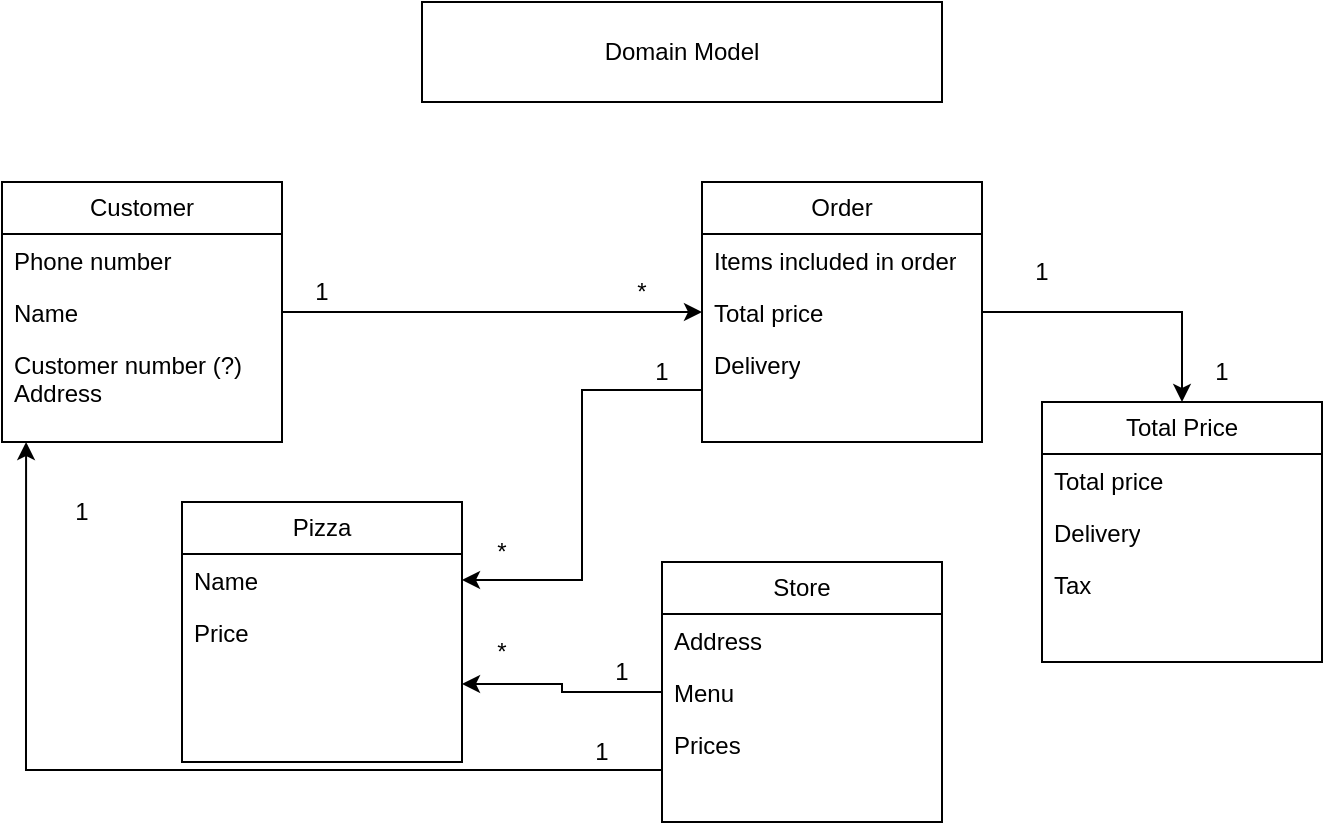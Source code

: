 <mxfile version="23.1.5" type="github">
  <diagram name="Side-1" id="4WZY5fJHz6MFWDVudzrw">
    <mxGraphModel dx="746" dy="459" grid="1" gridSize="10" guides="1" tooltips="1" connect="1" arrows="1" fold="1" page="1" pageScale="1" pageWidth="827" pageHeight="1169" math="0" shadow="0">
      <root>
        <mxCell id="0" />
        <mxCell id="1" parent="0" />
        <mxCell id="NaUkSOsinhT603TfRulr-1" value="Customer" style="swimlane;fontStyle=0;childLayout=stackLayout;horizontal=1;startSize=26;fillColor=none;horizontalStack=0;resizeParent=1;resizeParentMax=0;resizeLast=0;collapsible=1;marginBottom=0;whiteSpace=wrap;html=1;" vertex="1" parent="1">
          <mxGeometry x="40" y="130" width="140" height="130" as="geometry" />
        </mxCell>
        <mxCell id="NaUkSOsinhT603TfRulr-2" value="Phone number" style="text;strokeColor=none;fillColor=none;align=left;verticalAlign=top;spacingLeft=4;spacingRight=4;overflow=hidden;rotatable=0;points=[[0,0.5],[1,0.5]];portConstraint=eastwest;whiteSpace=wrap;html=1;" vertex="1" parent="NaUkSOsinhT603TfRulr-1">
          <mxGeometry y="26" width="140" height="26" as="geometry" />
        </mxCell>
        <mxCell id="NaUkSOsinhT603TfRulr-3" value="Name" style="text;strokeColor=none;fillColor=none;align=left;verticalAlign=top;spacingLeft=4;spacingRight=4;overflow=hidden;rotatable=0;points=[[0,0.5],[1,0.5]];portConstraint=eastwest;whiteSpace=wrap;html=1;" vertex="1" parent="NaUkSOsinhT603TfRulr-1">
          <mxGeometry y="52" width="140" height="26" as="geometry" />
        </mxCell>
        <mxCell id="NaUkSOsinhT603TfRulr-4" value="Customer number (?)&lt;br&gt;Address" style="text;strokeColor=none;fillColor=none;align=left;verticalAlign=top;spacingLeft=4;spacingRight=4;overflow=hidden;rotatable=0;points=[[0,0.5],[1,0.5]];portConstraint=eastwest;whiteSpace=wrap;html=1;" vertex="1" parent="NaUkSOsinhT603TfRulr-1">
          <mxGeometry y="78" width="140" height="52" as="geometry" />
        </mxCell>
        <mxCell id="NaUkSOsinhT603TfRulr-5" value="Pizza" style="swimlane;fontStyle=0;childLayout=stackLayout;horizontal=1;startSize=26;fillColor=none;horizontalStack=0;resizeParent=1;resizeParentMax=0;resizeLast=0;collapsible=1;marginBottom=0;whiteSpace=wrap;html=1;" vertex="1" parent="1">
          <mxGeometry x="130" y="290" width="140" height="130" as="geometry" />
        </mxCell>
        <mxCell id="NaUkSOsinhT603TfRulr-6" value="Name&amp;nbsp;" style="text;strokeColor=none;fillColor=none;align=left;verticalAlign=top;spacingLeft=4;spacingRight=4;overflow=hidden;rotatable=0;points=[[0,0.5],[1,0.5]];portConstraint=eastwest;whiteSpace=wrap;html=1;" vertex="1" parent="NaUkSOsinhT603TfRulr-5">
          <mxGeometry y="26" width="140" height="26" as="geometry" />
        </mxCell>
        <mxCell id="NaUkSOsinhT603TfRulr-7" value="Price" style="text;strokeColor=none;fillColor=none;align=left;verticalAlign=top;spacingLeft=4;spacingRight=4;overflow=hidden;rotatable=0;points=[[0,0.5],[1,0.5]];portConstraint=eastwest;whiteSpace=wrap;html=1;" vertex="1" parent="NaUkSOsinhT603TfRulr-5">
          <mxGeometry y="52" width="140" height="78" as="geometry" />
        </mxCell>
        <mxCell id="NaUkSOsinhT603TfRulr-9" value="Order" style="swimlane;fontStyle=0;childLayout=stackLayout;horizontal=1;startSize=26;fillColor=none;horizontalStack=0;resizeParent=1;resizeParentMax=0;resizeLast=0;collapsible=1;marginBottom=0;whiteSpace=wrap;html=1;" vertex="1" parent="1">
          <mxGeometry x="390" y="130" width="140" height="130" as="geometry" />
        </mxCell>
        <mxCell id="NaUkSOsinhT603TfRulr-10" value="Items included in order" style="text;strokeColor=none;fillColor=none;align=left;verticalAlign=top;spacingLeft=4;spacingRight=4;overflow=hidden;rotatable=0;points=[[0,0.5],[1,0.5]];portConstraint=eastwest;whiteSpace=wrap;html=1;" vertex="1" parent="NaUkSOsinhT603TfRulr-9">
          <mxGeometry y="26" width="140" height="26" as="geometry" />
        </mxCell>
        <mxCell id="NaUkSOsinhT603TfRulr-11" value="Total price&amp;nbsp;" style="text;strokeColor=none;fillColor=none;align=left;verticalAlign=top;spacingLeft=4;spacingRight=4;overflow=hidden;rotatable=0;points=[[0,0.5],[1,0.5]];portConstraint=eastwest;whiteSpace=wrap;html=1;" vertex="1" parent="NaUkSOsinhT603TfRulr-9">
          <mxGeometry y="52" width="140" height="26" as="geometry" />
        </mxCell>
        <mxCell id="NaUkSOsinhT603TfRulr-12" value="Delivery" style="text;strokeColor=none;fillColor=none;align=left;verticalAlign=top;spacingLeft=4;spacingRight=4;overflow=hidden;rotatable=0;points=[[0,0.5],[1,0.5]];portConstraint=eastwest;whiteSpace=wrap;html=1;" vertex="1" parent="NaUkSOsinhT603TfRulr-9">
          <mxGeometry y="78" width="140" height="52" as="geometry" />
        </mxCell>
        <mxCell id="NaUkSOsinhT603TfRulr-13" value="Total Price" style="swimlane;fontStyle=0;childLayout=stackLayout;horizontal=1;startSize=26;fillColor=none;horizontalStack=0;resizeParent=1;resizeParentMax=0;resizeLast=0;collapsible=1;marginBottom=0;whiteSpace=wrap;html=1;" vertex="1" parent="1">
          <mxGeometry x="560" y="240" width="140" height="130" as="geometry" />
        </mxCell>
        <mxCell id="NaUkSOsinhT603TfRulr-14" value="Total price" style="text;strokeColor=none;fillColor=none;align=left;verticalAlign=top;spacingLeft=4;spacingRight=4;overflow=hidden;rotatable=0;points=[[0,0.5],[1,0.5]];portConstraint=eastwest;whiteSpace=wrap;html=1;" vertex="1" parent="NaUkSOsinhT603TfRulr-13">
          <mxGeometry y="26" width="140" height="26" as="geometry" />
        </mxCell>
        <mxCell id="NaUkSOsinhT603TfRulr-15" value="Delivery" style="text;strokeColor=none;fillColor=none;align=left;verticalAlign=top;spacingLeft=4;spacingRight=4;overflow=hidden;rotatable=0;points=[[0,0.5],[1,0.5]];portConstraint=eastwest;whiteSpace=wrap;html=1;" vertex="1" parent="NaUkSOsinhT603TfRulr-13">
          <mxGeometry y="52" width="140" height="26" as="geometry" />
        </mxCell>
        <mxCell id="NaUkSOsinhT603TfRulr-16" value="Tax" style="text;strokeColor=none;fillColor=none;align=left;verticalAlign=top;spacingLeft=4;spacingRight=4;overflow=hidden;rotatable=0;points=[[0,0.5],[1,0.5]];portConstraint=eastwest;whiteSpace=wrap;html=1;" vertex="1" parent="NaUkSOsinhT603TfRulr-13">
          <mxGeometry y="78" width="140" height="52" as="geometry" />
        </mxCell>
        <mxCell id="NaUkSOsinhT603TfRulr-17" value="Domain Model" style="html=1;whiteSpace=wrap;" vertex="1" parent="1">
          <mxGeometry x="250" y="40" width="260" height="50" as="geometry" />
        </mxCell>
        <mxCell id="NaUkSOsinhT603TfRulr-20" style="edgeStyle=orthogonalEdgeStyle;rounded=0;orthogonalLoop=1;jettySize=auto;html=1;" edge="1" parent="1" source="NaUkSOsinhT603TfRulr-3" target="NaUkSOsinhT603TfRulr-11">
          <mxGeometry relative="1" as="geometry" />
        </mxCell>
        <mxCell id="NaUkSOsinhT603TfRulr-26" style="edgeStyle=orthogonalEdgeStyle;rounded=0;orthogonalLoop=1;jettySize=auto;html=1;" edge="1" parent="1" source="NaUkSOsinhT603TfRulr-11" target="NaUkSOsinhT603TfRulr-13">
          <mxGeometry relative="1" as="geometry" />
        </mxCell>
        <mxCell id="NaUkSOsinhT603TfRulr-27" style="edgeStyle=orthogonalEdgeStyle;rounded=0;orthogonalLoop=1;jettySize=auto;html=1;entryX=1;entryY=0.5;entryDx=0;entryDy=0;" edge="1" parent="1" source="NaUkSOsinhT603TfRulr-12" target="NaUkSOsinhT603TfRulr-6">
          <mxGeometry relative="1" as="geometry" />
        </mxCell>
        <mxCell id="NaUkSOsinhT603TfRulr-28" value="1" style="text;html=1;align=center;verticalAlign=middle;whiteSpace=wrap;rounded=0;" vertex="1" parent="1">
          <mxGeometry x="170" y="170" width="60" height="30" as="geometry" />
        </mxCell>
        <mxCell id="NaUkSOsinhT603TfRulr-29" value="*" style="text;html=1;align=center;verticalAlign=middle;whiteSpace=wrap;rounded=0;" vertex="1" parent="1">
          <mxGeometry x="330" y="170" width="60" height="30" as="geometry" />
        </mxCell>
        <mxCell id="NaUkSOsinhT603TfRulr-30" value="1" style="text;html=1;align=center;verticalAlign=middle;whiteSpace=wrap;rounded=0;" vertex="1" parent="1">
          <mxGeometry x="620" y="210" width="60" height="30" as="geometry" />
        </mxCell>
        <mxCell id="NaUkSOsinhT603TfRulr-31" value="*" style="text;html=1;align=center;verticalAlign=middle;whiteSpace=wrap;rounded=0;" vertex="1" parent="1">
          <mxGeometry x="260" y="300" width="60" height="30" as="geometry" />
        </mxCell>
        <mxCell id="NaUkSOsinhT603TfRulr-32" value="1" style="text;html=1;align=center;verticalAlign=middle;whiteSpace=wrap;rounded=0;" vertex="1" parent="1">
          <mxGeometry x="530" y="160" width="60" height="30" as="geometry" />
        </mxCell>
        <mxCell id="NaUkSOsinhT603TfRulr-34" value="1" style="text;html=1;align=center;verticalAlign=middle;whiteSpace=wrap;rounded=0;" vertex="1" parent="1">
          <mxGeometry x="340" y="210" width="60" height="30" as="geometry" />
        </mxCell>
        <mxCell id="NaUkSOsinhT603TfRulr-39" style="edgeStyle=orthogonalEdgeStyle;rounded=0;orthogonalLoop=1;jettySize=auto;html=1;entryX=1;entryY=0.5;entryDx=0;entryDy=0;" edge="1" parent="1" source="NaUkSOsinhT603TfRulr-35" target="NaUkSOsinhT603TfRulr-7">
          <mxGeometry relative="1" as="geometry" />
        </mxCell>
        <mxCell id="NaUkSOsinhT603TfRulr-35" value="Store" style="swimlane;fontStyle=0;childLayout=stackLayout;horizontal=1;startSize=26;fillColor=none;horizontalStack=0;resizeParent=1;resizeParentMax=0;resizeLast=0;collapsible=1;marginBottom=0;whiteSpace=wrap;html=1;" vertex="1" parent="1">
          <mxGeometry x="370" y="320" width="140" height="130" as="geometry" />
        </mxCell>
        <mxCell id="NaUkSOsinhT603TfRulr-36" value="Address" style="text;strokeColor=none;fillColor=none;align=left;verticalAlign=top;spacingLeft=4;spacingRight=4;overflow=hidden;rotatable=0;points=[[0,0.5],[1,0.5]];portConstraint=eastwest;whiteSpace=wrap;html=1;" vertex="1" parent="NaUkSOsinhT603TfRulr-35">
          <mxGeometry y="26" width="140" height="26" as="geometry" />
        </mxCell>
        <mxCell id="NaUkSOsinhT603TfRulr-37" value="Menu" style="text;strokeColor=none;fillColor=none;align=left;verticalAlign=top;spacingLeft=4;spacingRight=4;overflow=hidden;rotatable=0;points=[[0,0.5],[1,0.5]];portConstraint=eastwest;whiteSpace=wrap;html=1;" vertex="1" parent="NaUkSOsinhT603TfRulr-35">
          <mxGeometry y="52" width="140" height="26" as="geometry" />
        </mxCell>
        <mxCell id="NaUkSOsinhT603TfRulr-38" value="Prices" style="text;strokeColor=none;fillColor=none;align=left;verticalAlign=top;spacingLeft=4;spacingRight=4;overflow=hidden;rotatable=0;points=[[0,0.5],[1,0.5]];portConstraint=eastwest;whiteSpace=wrap;html=1;" vertex="1" parent="NaUkSOsinhT603TfRulr-35">
          <mxGeometry y="78" width="140" height="52" as="geometry" />
        </mxCell>
        <mxCell id="NaUkSOsinhT603TfRulr-40" style="edgeStyle=orthogonalEdgeStyle;rounded=0;orthogonalLoop=1;jettySize=auto;html=1;entryX=0.086;entryY=1;entryDx=0;entryDy=0;entryPerimeter=0;" edge="1" parent="1" source="NaUkSOsinhT603TfRulr-38" target="NaUkSOsinhT603TfRulr-4">
          <mxGeometry relative="1" as="geometry" />
        </mxCell>
        <mxCell id="NaUkSOsinhT603TfRulr-41" value="1" style="text;html=1;align=center;verticalAlign=middle;whiteSpace=wrap;rounded=0;" vertex="1" parent="1">
          <mxGeometry x="50" y="280" width="60" height="30" as="geometry" />
        </mxCell>
        <mxCell id="NaUkSOsinhT603TfRulr-42" value="1" style="text;html=1;align=center;verticalAlign=middle;whiteSpace=wrap;rounded=0;" vertex="1" parent="1">
          <mxGeometry x="310" y="400" width="60" height="30" as="geometry" />
        </mxCell>
        <mxCell id="NaUkSOsinhT603TfRulr-43" value="1" style="text;html=1;align=center;verticalAlign=middle;whiteSpace=wrap;rounded=0;" vertex="1" parent="1">
          <mxGeometry x="320" y="360" width="60" height="30" as="geometry" />
        </mxCell>
        <mxCell id="NaUkSOsinhT603TfRulr-44" value="*" style="text;html=1;align=center;verticalAlign=middle;whiteSpace=wrap;rounded=0;" vertex="1" parent="1">
          <mxGeometry x="260" y="350" width="60" height="30" as="geometry" />
        </mxCell>
      </root>
    </mxGraphModel>
  </diagram>
</mxfile>
